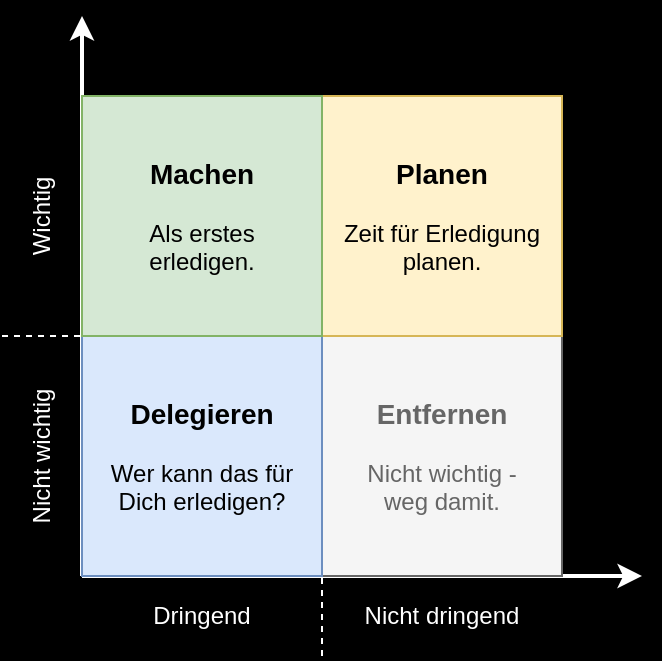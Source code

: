 <mxfile compressed="false" version="14.1.8" type="device">
  <diagram id="9Zlezzs-ueOoSnWW0amn" name="Seite-1">
    <mxGraphModel dx="905" dy="569" grid="1" gridSize="10" guides="1" tooltips="1" connect="1" arrows="1" fold="1" page="1" pageScale="1" pageWidth="827" pageHeight="1169" background="#000000" math="0" shadow="0">
      <root>
        <mxCell id="0" />
        <mxCell id="1" parent="0" />
        <mxCell id="AULAekg4sg8HQ-gJuJak-2" value="" style="endArrow=classic;html=1;strokeWidth=2;strokeColor=#FFFFFF;" edge="1" parent="1">
          <mxGeometry width="50" height="50" relative="1" as="geometry">
            <mxPoint x="240" y="320" as="sourcePoint" />
            <mxPoint x="240" y="40" as="targetPoint" />
          </mxGeometry>
        </mxCell>
        <mxCell id="AULAekg4sg8HQ-gJuJak-9" value="" style="endArrow=none;dashed=1;html=1;strokeWidth=1;entryX=1;entryY=0;entryDx=0;entryDy=0;strokeColor=#FFFFFF;" edge="1" parent="1" target="AULAekg4sg8HQ-gJuJak-8">
          <mxGeometry width="50" height="50" relative="1" as="geometry">
            <mxPoint x="200" y="200" as="sourcePoint" />
            <mxPoint x="250" y="150" as="targetPoint" />
          </mxGeometry>
        </mxCell>
        <mxCell id="AULAekg4sg8HQ-gJuJak-10" value="" style="endArrow=none;dashed=1;html=1;strokeWidth=1;entryX=0;entryY=0;entryDx=0;entryDy=0;strokeColor=#FFFFFF;" edge="1" parent="1" target="AULAekg4sg8HQ-gJuJak-6">
          <mxGeometry width="50" height="50" relative="1" as="geometry">
            <mxPoint x="360" y="360" as="sourcePoint" />
            <mxPoint x="460" y="60" as="targetPoint" />
          </mxGeometry>
        </mxCell>
        <mxCell id="AULAekg4sg8HQ-gJuJak-3" value="" style="endArrow=classic;html=1;strokeWidth=2;strokeColor=#FFFFFF;" edge="1" parent="1">
          <mxGeometry width="50" height="50" relative="1" as="geometry">
            <mxPoint x="240" y="320" as="sourcePoint" />
            <mxPoint x="520" y="320" as="targetPoint" />
          </mxGeometry>
        </mxCell>
        <mxCell id="AULAekg4sg8HQ-gJuJak-11" value="Dringend" style="text;html=1;strokeColor=none;fillColor=none;align=center;verticalAlign=middle;whiteSpace=wrap;rounded=0;fontColor=#FFFFFF;" vertex="1" parent="1">
          <mxGeometry x="240" y="320" width="120" height="40" as="geometry" />
        </mxCell>
        <mxCell id="AULAekg4sg8HQ-gJuJak-12" value="Nicht dringend" style="text;html=1;strokeColor=none;fillColor=none;align=center;verticalAlign=middle;whiteSpace=wrap;rounded=0;fontColor=#FFFFFF;" vertex="1" parent="1">
          <mxGeometry x="360" y="320" width="120" height="40" as="geometry" />
        </mxCell>
        <mxCell id="AULAekg4sg8HQ-gJuJak-13" value="Nicht wichtig" style="text;html=1;strokeColor=none;fillColor=none;align=center;verticalAlign=middle;whiteSpace=wrap;rounded=0;horizontal=0;fontColor=#FFFFFF;" vertex="1" parent="1">
          <mxGeometry x="200" y="200" width="40" height="120" as="geometry" />
        </mxCell>
        <mxCell id="AULAekg4sg8HQ-gJuJak-14" value="Wichtig" style="text;html=1;strokeColor=none;fillColor=none;align=center;verticalAlign=middle;whiteSpace=wrap;rounded=0;horizontal=0;fontColor=#FFFFFF;" vertex="1" parent="1">
          <mxGeometry x="200" y="80" width="40" height="120" as="geometry" />
        </mxCell>
        <mxCell id="AULAekg4sg8HQ-gJuJak-8" value="&lt;b&gt;&lt;font style=&quot;font-size: 14px&quot;&gt;Entfernen&lt;/font&gt;&lt;/b&gt;&lt;br&gt;&lt;br&gt;Nicht wichtig -&lt;br&gt;weg damit." style="rounded=0;whiteSpace=wrap;html=1;fillColor=#f5f5f5;strokeColor=#666666;fontColor=#666666;" vertex="1" parent="1">
          <mxGeometry x="360" y="200" width="120" height="120" as="geometry" />
        </mxCell>
        <mxCell id="AULAekg4sg8HQ-gJuJak-7" value="&lt;b&gt;&lt;font style=&quot;font-size: 14px&quot;&gt;Delegieren&lt;/font&gt;&lt;/b&gt;&lt;br&gt;&lt;br&gt;Wer kann das für&lt;br&gt;Dich erledigen?" style="rounded=0;whiteSpace=wrap;html=1;fillColor=#dae8fc;strokeColor=#6c8ebf;" vertex="1" parent="1">
          <mxGeometry x="240" y="200" width="120" height="120" as="geometry" />
        </mxCell>
        <mxCell id="AULAekg4sg8HQ-gJuJak-6" value="&lt;span style=&quot;font-size: 14px&quot;&gt;&lt;b&gt;Planen&lt;/b&gt;&lt;/span&gt;&lt;br&gt;&lt;br&gt;Zeit für Erledigung&lt;br&gt;planen." style="rounded=0;whiteSpace=wrap;html=1;fillColor=#fff2cc;strokeColor=#d6b656;" vertex="1" parent="1">
          <mxGeometry x="360" y="80" width="120" height="120" as="geometry" />
        </mxCell>
        <mxCell id="AULAekg4sg8HQ-gJuJak-5" value="&lt;b&gt;&lt;font style=&quot;font-size: 14px&quot;&gt;Machen&lt;/font&gt;&lt;/b&gt;&lt;br&gt;&lt;br&gt;Als erstes&lt;br&gt;erledigen." style="rounded=0;whiteSpace=wrap;html=1;fillColor=#d5e8d4;strokeColor=#82b366;" vertex="1" parent="1">
          <mxGeometry x="240" y="80" width="120" height="120" as="geometry" />
        </mxCell>
      </root>
    </mxGraphModel>
  </diagram>
</mxfile>
